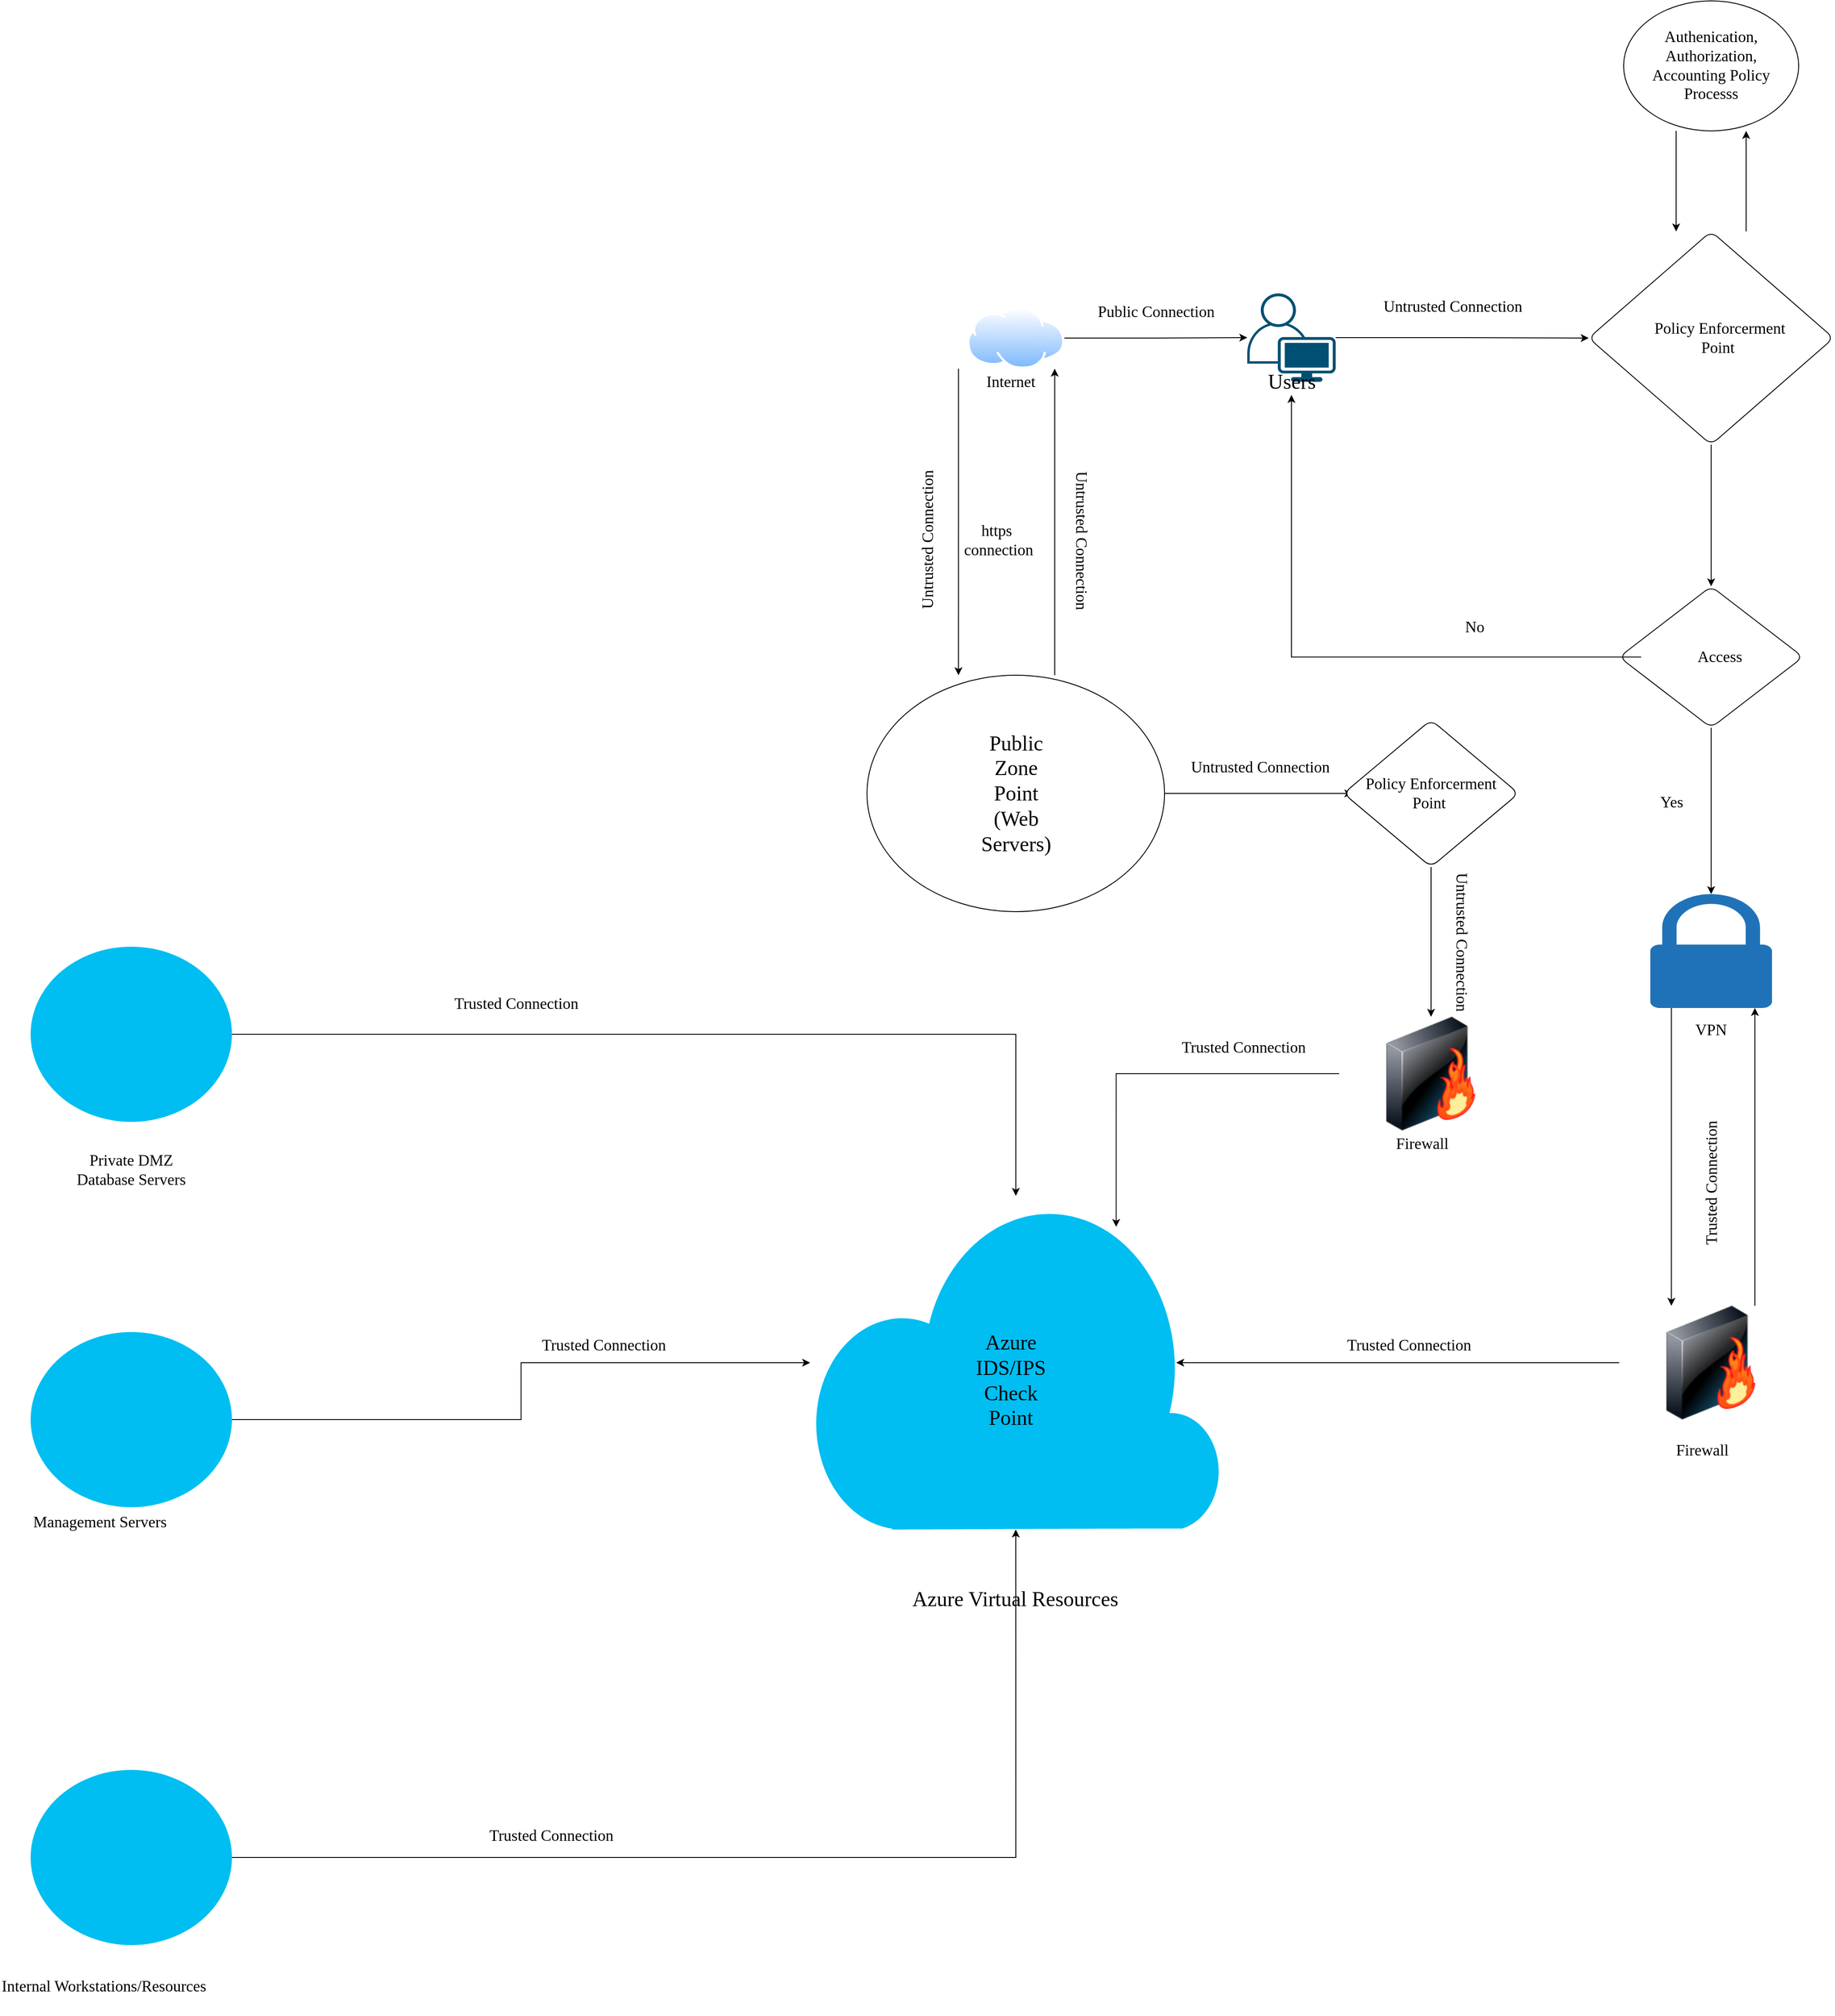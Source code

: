 <mxfile version="24.2.5" type="github">
  <diagram name="Page-1" id="52a04d89-c75d-2922-d76d-85b35f80e030">
    <mxGraphModel dx="4405" dy="2458" grid="1" gridSize="10" guides="1" tooltips="1" connect="1" arrows="1" fold="1" page="1" pageScale="1" pageWidth="1100" pageHeight="850" background="none" math="0" shadow="0">
      <root>
        <mxCell id="0" />
        <mxCell id="1" parent="0" />
        <mxCell id="3csDo20T_HW6M1ZZTiB5-7" value="" style="edgeStyle=orthogonalEdgeStyle;rounded=0;orthogonalLoop=1;jettySize=auto;html=1;" edge="1" parent="1" source="6sU9U3ZxSKF4zSMgwB_Y-1" target="3csDo20T_HW6M1ZZTiB5-6">
          <mxGeometry relative="1" as="geometry" />
        </mxCell>
        <mxCell id="6sU9U3ZxSKF4zSMgwB_Y-1" value="" style="points=[[0.35,0,0],[0.98,0.51,0],[1,0.71,0],[0.67,1,0],[0,0.795,0],[0,0.65,0]];verticalLabelPosition=bottom;sketch=0;html=1;verticalAlign=top;aspect=fixed;align=center;pointerEvents=1;shape=mxgraph.cisco19.user;fillColor=#005073;strokeColor=none;" parent="1" vertex="1">
          <mxGeometry x="350" y="324" width="101" height="101" as="geometry" />
        </mxCell>
        <mxCell id="6sU9U3ZxSKF4zSMgwB_Y-2" value="&lt;font face=&quot;Comic Sans MS&quot; style=&quot;font-size: 24px;&quot;&gt;Users&lt;/font&gt;" style="text;strokeColor=none;align=center;fillColor=none;html=1;verticalAlign=middle;whiteSpace=wrap;rounded=0;" parent="1" vertex="1">
          <mxGeometry x="355.5" y="410" width="90" height="30" as="geometry" />
        </mxCell>
        <mxCell id="3csDo20T_HW6M1ZZTiB5-3" style="edgeStyle=orthogonalEdgeStyle;rounded=0;orthogonalLoop=1;jettySize=auto;html=1;" edge="1" parent="1" source="3csDo20T_HW6M1ZZTiB5-1" target="6sU9U3ZxSKF4zSMgwB_Y-1">
          <mxGeometry relative="1" as="geometry" />
        </mxCell>
        <mxCell id="3csDo20T_HW6M1ZZTiB5-56" style="edgeStyle=orthogonalEdgeStyle;rounded=0;orthogonalLoop=1;jettySize=auto;html=1;entryX=0.5;entryY=0;entryDx=0;entryDy=0;" edge="1" parent="1">
          <mxGeometry relative="1" as="geometry">
            <mxPoint x="20.055" y="410" as="sourcePoint" />
            <mxPoint x="20.05" y="760" as="targetPoint" />
          </mxGeometry>
        </mxCell>
        <mxCell id="3csDo20T_HW6M1ZZTiB5-1" value="" style="image;aspect=fixed;perimeter=ellipsePerimeter;html=1;align=center;shadow=0;dashed=0;spacingTop=3;image=img/lib/active_directory/internet_cloud.svg;" vertex="1" parent="1">
          <mxGeometry x="30" y="340" width="111.11" height="70" as="geometry" />
        </mxCell>
        <mxCell id="3csDo20T_HW6M1ZZTiB5-2" value="&lt;font face=&quot;Comic Sans MS&quot; style=&quot;font-size: 18px;&quot;&gt;Internet&lt;/font&gt;" style="text;strokeColor=none;align=center;fillColor=none;html=1;verticalAlign=middle;whiteSpace=wrap;rounded=0;" vertex="1" parent="1">
          <mxGeometry x="20" y="410" width="120" height="30" as="geometry" />
        </mxCell>
        <mxCell id="3csDo20T_HW6M1ZZTiB5-4" value="&lt;font style=&quot;font-size: 18px;&quot; face=&quot;Comic Sans MS&quot;&gt;Public Connection&lt;/font&gt;" style="text;strokeColor=none;align=center;fillColor=none;html=1;verticalAlign=middle;whiteSpace=wrap;rounded=0;" vertex="1" parent="1">
          <mxGeometry x="141.11" y="330" width="210" height="30" as="geometry" />
        </mxCell>
        <mxCell id="3csDo20T_HW6M1ZZTiB5-12" value="" style="edgeStyle=orthogonalEdgeStyle;rounded=0;orthogonalLoop=1;jettySize=auto;html=1;" edge="1" parent="1">
          <mxGeometry relative="1" as="geometry">
            <mxPoint x="920" y="253.25" as="sourcePoint" />
            <mxPoint x="920" y="138.5" as="targetPoint" />
          </mxGeometry>
        </mxCell>
        <mxCell id="3csDo20T_HW6M1ZZTiB5-18" value="" style="edgeStyle=orthogonalEdgeStyle;rounded=0;orthogonalLoop=1;jettySize=auto;html=1;" edge="1" parent="1" source="3csDo20T_HW6M1ZZTiB5-6" target="3csDo20T_HW6M1ZZTiB5-17">
          <mxGeometry relative="1" as="geometry" />
        </mxCell>
        <mxCell id="3csDo20T_HW6M1ZZTiB5-6" value="" style="rhombus;whiteSpace=wrap;html=1;verticalAlign=top;sketch=0;pointerEvents=1;rounded=1;" vertex="1" parent="1">
          <mxGeometry x="740" y="253.25" width="280" height="243.5" as="geometry" />
        </mxCell>
        <mxCell id="3csDo20T_HW6M1ZZTiB5-9" value="&lt;font face=&quot;Comic Sans MS&quot;&gt;&lt;span style=&quot;font-size: 18px;&quot;&gt;Policy Enforcerment Point&amp;nbsp;&lt;/span&gt;&lt;/font&gt;" style="text;strokeColor=none;align=center;fillColor=none;html=1;verticalAlign=middle;whiteSpace=wrap;rounded=0;" vertex="1" parent="1">
          <mxGeometry x="800" y="364.5" width="180" height="20" as="geometry" />
        </mxCell>
        <mxCell id="3csDo20T_HW6M1ZZTiB5-16" style="edgeStyle=orthogonalEdgeStyle;rounded=0;orthogonalLoop=1;jettySize=auto;html=1;entryX=0.5;entryY=0;entryDx=0;entryDy=0;" edge="1" parent="1">
          <mxGeometry relative="1" as="geometry">
            <mxPoint x="840" y="138.5" as="sourcePoint" />
            <mxPoint x="840" y="253.25" as="targetPoint" />
          </mxGeometry>
        </mxCell>
        <mxCell id="3csDo20T_HW6M1ZZTiB5-11" value="" style="ellipse;whiteSpace=wrap;html=1;verticalAlign=top;sketch=0;pointerEvents=1;rounded=1;" vertex="1" parent="1">
          <mxGeometry x="780" y="-10" width="200" height="148.5" as="geometry" />
        </mxCell>
        <mxCell id="3csDo20T_HW6M1ZZTiB5-13" value="&lt;font face=&quot;Comic Sans MS&quot;&gt;&lt;span style=&quot;font-size: 18px;&quot;&gt;Authenication, Authorization, Accounting Policy Processs&lt;/span&gt;&lt;/font&gt;" style="text;strokeColor=none;align=center;fillColor=none;html=1;verticalAlign=middle;whiteSpace=wrap;rounded=0;" vertex="1" parent="1">
          <mxGeometry x="790" y="54.25" width="180" height="20" as="geometry" />
        </mxCell>
        <mxCell id="3csDo20T_HW6M1ZZTiB5-15" value="&lt;font style=&quot;font-size: 18px;&quot; face=&quot;Comic Sans MS&quot;&gt;Untrusted Connection&lt;/font&gt;" style="text;strokeColor=none;align=center;fillColor=none;html=1;verticalAlign=middle;whiteSpace=wrap;rounded=0;" vertex="1" parent="1">
          <mxGeometry x="480" y="324" width="210" height="30" as="geometry" />
        </mxCell>
        <mxCell id="3csDo20T_HW6M1ZZTiB5-24" style="edgeStyle=orthogonalEdgeStyle;rounded=0;orthogonalLoop=1;jettySize=auto;html=1;" edge="1" parent="1" source="3csDo20T_HW6M1ZZTiB5-17" target="3csDo20T_HW6M1ZZTiB5-23">
          <mxGeometry relative="1" as="geometry" />
        </mxCell>
        <mxCell id="3csDo20T_HW6M1ZZTiB5-17" value="" style="rhombus;whiteSpace=wrap;html=1;verticalAlign=top;sketch=0;pointerEvents=1;rounded=1;" vertex="1" parent="1">
          <mxGeometry x="775" y="658.5" width="210" height="161.5" as="geometry" />
        </mxCell>
        <mxCell id="3csDo20T_HW6M1ZZTiB5-20" style="edgeStyle=orthogonalEdgeStyle;rounded=0;orthogonalLoop=1;jettySize=auto;html=1;entryX=0.5;entryY=1;entryDx=0;entryDy=0;" edge="1" parent="1" source="3csDo20T_HW6M1ZZTiB5-19" target="6sU9U3ZxSKF4zSMgwB_Y-2">
          <mxGeometry relative="1" as="geometry" />
        </mxCell>
        <mxCell id="3csDo20T_HW6M1ZZTiB5-19" value="&lt;font face=&quot;Comic Sans MS&quot;&gt;&lt;span style=&quot;font-size: 18px;&quot;&gt;Access&lt;/span&gt;&lt;/font&gt;" style="text;strokeColor=none;align=center;fillColor=none;html=1;verticalAlign=middle;whiteSpace=wrap;rounded=0;" vertex="1" parent="1">
          <mxGeometry x="800" y="729.25" width="180" height="20" as="geometry" />
        </mxCell>
        <mxCell id="3csDo20T_HW6M1ZZTiB5-21" value="&lt;font face=&quot;Comic Sans MS&quot; style=&quot;font-size: 18px;&quot;&gt;No&lt;/font&gt;" style="text;strokeColor=none;align=center;fillColor=none;html=1;verticalAlign=middle;whiteSpace=wrap;rounded=0;" vertex="1" parent="1">
          <mxGeometry x="530" y="690" width="160" height="30" as="geometry" />
        </mxCell>
        <mxCell id="3csDo20T_HW6M1ZZTiB5-23" value="" style="sketch=0;pointerEvents=1;shadow=0;dashed=0;html=1;strokeColor=none;labelPosition=center;verticalLabelPosition=bottom;verticalAlign=top;outlineConnect=0;align=center;shape=mxgraph.office.security.lock_protected;fillColor=#2072B8;" vertex="1" parent="1">
          <mxGeometry x="810.5" y="1010" width="139" height="130" as="geometry" />
        </mxCell>
        <mxCell id="3csDo20T_HW6M1ZZTiB5-25" value="&lt;font face=&quot;Comic Sans MS&quot; style=&quot;font-size: 18px;&quot;&gt;Yes&lt;/font&gt;" style="text;strokeColor=none;align=center;fillColor=none;html=1;verticalAlign=middle;whiteSpace=wrap;rounded=0;" vertex="1" parent="1">
          <mxGeometry x="790" y="890" width="90" height="30" as="geometry" />
        </mxCell>
        <mxCell id="3csDo20T_HW6M1ZZTiB5-29" style="edgeStyle=orthogonalEdgeStyle;rounded=0;orthogonalLoop=1;jettySize=auto;html=1;entryX=0.5;entryY=0;entryDx=0;entryDy=0;" edge="1" parent="1" source="3csDo20T_HW6M1ZZTiB5-23">
          <mxGeometry relative="1" as="geometry">
            <mxPoint x="834.57" y="1180" as="sourcePoint" />
            <mxPoint x="834.57" y="1480" as="targetPoint" />
            <Array as="points">
              <mxPoint x="835" y="1310" />
            </Array>
          </mxGeometry>
        </mxCell>
        <mxCell id="3csDo20T_HW6M1ZZTiB5-26" value="&lt;font face=&quot;Comic Sans MS&quot; style=&quot;font-size: 18px;&quot;&gt;VPN&lt;/font&gt;" style="text;strokeColor=none;align=center;fillColor=none;html=1;verticalAlign=middle;whiteSpace=wrap;rounded=0;" vertex="1" parent="1">
          <mxGeometry x="800" y="1150" width="160" height="30" as="geometry" />
        </mxCell>
        <mxCell id="3csDo20T_HW6M1ZZTiB5-28" style="edgeStyle=orthogonalEdgeStyle;rounded=0;orthogonalLoop=1;jettySize=auto;html=1;" edge="1" parent="1">
          <mxGeometry relative="1" as="geometry">
            <mxPoint x="930.0" y="1480" as="sourcePoint" />
            <mxPoint x="930.0" y="1140" as="targetPoint" />
          </mxGeometry>
        </mxCell>
        <mxCell id="3csDo20T_HW6M1ZZTiB5-27" value="" style="image;html=1;image=img/lib/clip_art/networking/Firewall-page1_128x128.png" vertex="1" parent="1">
          <mxGeometry x="775" y="1480" width="210" height="130" as="geometry" />
        </mxCell>
        <mxCell id="3csDo20T_HW6M1ZZTiB5-30" value="&lt;font face=&quot;Comic Sans MS&quot; style=&quot;font-size: 18px;&quot;&gt;Firewall&lt;/font&gt;" style="text;strokeColor=none;align=center;fillColor=none;html=1;verticalAlign=middle;whiteSpace=wrap;rounded=0;" vertex="1" parent="1">
          <mxGeometry x="790" y="1630" width="160" height="30" as="geometry" />
        </mxCell>
        <mxCell id="3csDo20T_HW6M1ZZTiB5-33" value="" style="verticalLabelPosition=bottom;html=1;verticalAlign=top;align=center;strokeColor=none;fillColor=#00BEF2;shape=mxgraph.azure.cloud;" vertex="1" parent="1">
          <mxGeometry x="-149.45" y="1354.5" width="470" height="381" as="geometry" />
        </mxCell>
        <mxCell id="3csDo20T_HW6M1ZZTiB5-34" style="edgeStyle=orthogonalEdgeStyle;rounded=0;orthogonalLoop=1;jettySize=auto;html=1;entryX=0.89;entryY=0.5;entryDx=0;entryDy=0;entryPerimeter=0;" edge="1" parent="1" source="3csDo20T_HW6M1ZZTiB5-27" target="3csDo20T_HW6M1ZZTiB5-33">
          <mxGeometry relative="1" as="geometry" />
        </mxCell>
        <mxCell id="3csDo20T_HW6M1ZZTiB5-35" value="&lt;font face=&quot;Comic Sans MS&quot; style=&quot;font-size: 24px;&quot;&gt;Azure Virtual Resources&lt;/font&gt;" style="text;strokeColor=none;align=center;fillColor=none;html=1;verticalAlign=middle;whiteSpace=wrap;rounded=0;" vertex="1" parent="1">
          <mxGeometry x="-96.67" y="1750" width="364.44" height="130" as="geometry" />
        </mxCell>
        <mxCell id="3csDo20T_HW6M1ZZTiB5-45" style="edgeStyle=orthogonalEdgeStyle;rounded=0;orthogonalLoop=1;jettySize=auto;html=1;" edge="1" parent="1" source="3csDo20T_HW6M1ZZTiB5-36" target="3csDo20T_HW6M1ZZTiB5-33">
          <mxGeometry relative="1" as="geometry" />
        </mxCell>
        <mxCell id="3csDo20T_HW6M1ZZTiB5-36" value="" style="ellipse;whiteSpace=wrap;html=1;verticalAlign=top;fillColor=#00BEF2;strokeColor=none;" vertex="1" parent="1">
          <mxGeometry x="-1040" y="1070" width="230" height="200" as="geometry" />
        </mxCell>
        <mxCell id="3csDo20T_HW6M1ZZTiB5-38" value="&lt;font face=&quot;Comic Sans MS&quot;&gt;&lt;span style=&quot;font-size: 18px;&quot;&gt;Private DMZ Database Servers&lt;/span&gt;&lt;/font&gt;" style="text;strokeColor=none;align=center;fillColor=none;html=1;verticalAlign=middle;whiteSpace=wrap;rounded=0;" vertex="1" parent="1">
          <mxGeometry x="-1005" y="1310" width="160" height="30" as="geometry" />
        </mxCell>
        <mxCell id="3csDo20T_HW6M1ZZTiB5-44" style="edgeStyle=orthogonalEdgeStyle;rounded=0;orthogonalLoop=1;jettySize=auto;html=1;" edge="1" parent="1" source="3csDo20T_HW6M1ZZTiB5-39" target="3csDo20T_HW6M1ZZTiB5-33">
          <mxGeometry relative="1" as="geometry" />
        </mxCell>
        <mxCell id="3csDo20T_HW6M1ZZTiB5-39" value="" style="ellipse;whiteSpace=wrap;html=1;verticalAlign=top;fillColor=#00BEF2;strokeColor=none;" vertex="1" parent="1">
          <mxGeometry x="-1040" y="1510" width="230" height="200" as="geometry" />
        </mxCell>
        <mxCell id="3csDo20T_HW6M1ZZTiB5-40" value="&lt;div style=&quot;text-align: center;&quot;&gt;&lt;span style=&quot;background-color: initial; font-size: 18px;&quot;&gt;&lt;font face=&quot;Comic Sans MS&quot;&gt;&amp;nbsp; &amp;nbsp; &amp;nbsp; &amp;nbsp; Management Servers&amp;nbsp;&lt;/font&gt;&lt;/span&gt;&lt;/div&gt;" style="text;whiteSpace=wrap;html=1;" vertex="1" parent="1">
          <mxGeometry x="-1075" y="1710" width="300" height="50" as="geometry" />
        </mxCell>
        <mxCell id="3csDo20T_HW6M1ZZTiB5-41" value="" style="ellipse;whiteSpace=wrap;html=1;verticalAlign=top;fillColor=#00BEF2;strokeColor=none;" vertex="1" parent="1">
          <mxGeometry x="-1040" y="2010" width="230" height="200" as="geometry" />
        </mxCell>
        <mxCell id="3csDo20T_HW6M1ZZTiB5-42" value="&lt;div style=&quot;text-align: center;&quot;&gt;&lt;font face=&quot;Comic Sans MS&quot;&gt;&lt;span style=&quot;font-size: 18px;&quot;&gt;Internal Workstations/Resources&lt;/span&gt;&lt;/font&gt;&lt;/div&gt;" style="text;whiteSpace=wrap;html=1;" vertex="1" parent="1">
          <mxGeometry x="-1075" y="2240" width="300" height="50" as="geometry" />
        </mxCell>
        <mxCell id="3csDo20T_HW6M1ZZTiB5-43" style="edgeStyle=orthogonalEdgeStyle;rounded=0;orthogonalLoop=1;jettySize=auto;html=1;entryX=0.5;entryY=1;entryDx=0;entryDy=0;entryPerimeter=0;" edge="1" parent="1" source="3csDo20T_HW6M1ZZTiB5-41" target="3csDo20T_HW6M1ZZTiB5-33">
          <mxGeometry relative="1" as="geometry" />
        </mxCell>
        <mxCell id="3csDo20T_HW6M1ZZTiB5-46" value="&lt;font style=&quot;font-size: 18px;&quot; face=&quot;Comic Sans MS&quot;&gt;Trusted Connection&lt;/font&gt;" style="text;strokeColor=none;align=center;fillColor=none;html=1;verticalAlign=middle;whiteSpace=wrap;rounded=0;" vertex="1" parent="1">
          <mxGeometry x="-590" y="1120" width="210" height="30" as="geometry" />
        </mxCell>
        <mxCell id="3csDo20T_HW6M1ZZTiB5-48" value="&lt;font style=&quot;font-size: 18px;&quot; face=&quot;Comic Sans MS&quot;&gt;Trusted Connection&lt;/font&gt;" style="text;strokeColor=none;align=center;fillColor=none;html=1;verticalAlign=middle;whiteSpace=wrap;rounded=0;" vertex="1" parent="1">
          <mxGeometry x="-490" y="1510" width="210" height="30" as="geometry" />
        </mxCell>
        <mxCell id="3csDo20T_HW6M1ZZTiB5-49" value="&lt;font style=&quot;font-size: 18px;&quot; face=&quot;Comic Sans MS&quot;&gt;Trusted Connection&lt;/font&gt;" style="text;strokeColor=none;align=center;fillColor=none;html=1;verticalAlign=middle;whiteSpace=wrap;rounded=0;" vertex="1" parent="1">
          <mxGeometry x="-550" y="2070" width="210" height="30" as="geometry" />
        </mxCell>
        <mxCell id="3csDo20T_HW6M1ZZTiB5-50" value="&lt;font style=&quot;font-size: 18px;&quot; face=&quot;Comic Sans MS&quot;&gt;Trusted Connection&lt;/font&gt;" style="text;strokeColor=none;align=center;fillColor=none;html=1;verticalAlign=middle;whiteSpace=wrap;rounded=0;" vertex="1" parent="1">
          <mxGeometry x="430" y="1510" width="210" height="30" as="geometry" />
        </mxCell>
        <mxCell id="3csDo20T_HW6M1ZZTiB5-51" value="&lt;font style=&quot;font-size: 24px;&quot; face=&quot;Comic Sans MS&quot;&gt;Azure IDS/IPS Check Point&lt;/font&gt;" style="text;strokeColor=none;align=center;fillColor=none;html=1;verticalAlign=middle;whiteSpace=wrap;rounded=0;" vertex="1" parent="1">
          <mxGeometry x="50" y="1550" width="60" height="30" as="geometry" />
        </mxCell>
        <mxCell id="3csDo20T_HW6M1ZZTiB5-57" style="edgeStyle=orthogonalEdgeStyle;rounded=0;orthogonalLoop=1;jettySize=auto;html=1;entryX=0.5;entryY=1;entryDx=0;entryDy=0;" edge="1" parent="1">
          <mxGeometry relative="1" as="geometry">
            <mxPoint x="130.0" y="760" as="sourcePoint" />
            <mxPoint x="130.005" y="410" as="targetPoint" />
          </mxGeometry>
        </mxCell>
        <mxCell id="3csDo20T_HW6M1ZZTiB5-67" style="edgeStyle=orthogonalEdgeStyle;rounded=0;orthogonalLoop=1;jettySize=auto;html=1;entryX=0;entryY=0.5;entryDx=0;entryDy=0;" edge="1" parent="1" source="3csDo20T_HW6M1ZZTiB5-53" target="3csDo20T_HW6M1ZZTiB5-66">
          <mxGeometry relative="1" as="geometry" />
        </mxCell>
        <mxCell id="3csDo20T_HW6M1ZZTiB5-53" value="" style="ellipse;whiteSpace=wrap;html=1;verticalAlign=top;labelBackgroundColor=default;shadow=0;dashed=0;spacingTop=3;" vertex="1" parent="1">
          <mxGeometry x="-84.45" y="760" width="340" height="270" as="geometry" />
        </mxCell>
        <mxCell id="3csDo20T_HW6M1ZZTiB5-55" value="&lt;font style=&quot;font-size: 24px;&quot; face=&quot;Comic Sans MS&quot;&gt;Public Zone Point (Web Servers)&lt;/font&gt;" style="text;strokeColor=none;align=center;fillColor=none;html=1;verticalAlign=middle;whiteSpace=wrap;rounded=0;" vertex="1" parent="1">
          <mxGeometry x="55.55" y="880" width="60" height="30" as="geometry" />
        </mxCell>
        <mxCell id="3csDo20T_HW6M1ZZTiB5-58" value="&lt;font style=&quot;font-size: 18px;&quot; face=&quot;Comic Sans MS&quot;&gt;https&amp;nbsp;&lt;/font&gt;&lt;div&gt;&lt;font style=&quot;font-size: 18px;&quot; face=&quot;Comic Sans MS&quot;&gt;connection&lt;/font&gt;&lt;/div&gt;" style="text;strokeColor=none;align=center;fillColor=none;html=1;verticalAlign=middle;whiteSpace=wrap;rounded=0;" vertex="1" parent="1">
          <mxGeometry x="-39" y="591" width="210" height="30" as="geometry" />
        </mxCell>
        <mxCell id="3csDo20T_HW6M1ZZTiB5-60" value="&lt;font style=&quot;font-size: 18px;&quot; face=&quot;Comic Sans MS&quot;&gt;Untrusted Connection&lt;/font&gt;" style="text;strokeColor=none;align=center;fillColor=none;html=1;verticalAlign=middle;whiteSpace=wrap;rounded=0;rotation=-90;" vertex="1" parent="1">
          <mxGeometry x="-120" y="590" width="210" height="30" as="geometry" />
        </mxCell>
        <mxCell id="3csDo20T_HW6M1ZZTiB5-62" value="&lt;font style=&quot;font-size: 18px;&quot; face=&quot;Comic Sans MS&quot;&gt;Untrusted Connection&lt;/font&gt;" style="text;strokeColor=none;align=center;fillColor=none;html=1;verticalAlign=middle;whiteSpace=wrap;rounded=0;rotation=90;" vertex="1" parent="1">
          <mxGeometry x="55.55" y="591" width="210" height="30" as="geometry" />
        </mxCell>
        <mxCell id="3csDo20T_HW6M1ZZTiB5-72" style="edgeStyle=orthogonalEdgeStyle;rounded=0;orthogonalLoop=1;jettySize=auto;html=1;entryX=0.5;entryY=0;entryDx=0;entryDy=0;" edge="1" parent="1" source="3csDo20T_HW6M1ZZTiB5-65" target="3csDo20T_HW6M1ZZTiB5-69">
          <mxGeometry relative="1" as="geometry" />
        </mxCell>
        <mxCell id="3csDo20T_HW6M1ZZTiB5-65" value="" style="rhombus;whiteSpace=wrap;html=1;verticalAlign=top;sketch=0;pointerEvents=1;rounded=1;" vertex="1" parent="1">
          <mxGeometry x="460" y="811" width="200" height="168" as="geometry" />
        </mxCell>
        <mxCell id="3csDo20T_HW6M1ZZTiB5-66" value="&lt;font face=&quot;Comic Sans MS&quot;&gt;&lt;span style=&quot;font-size: 18px;&quot;&gt;Policy Enforcerment Point&amp;nbsp;&lt;/span&gt;&lt;/font&gt;" style="text;strokeColor=none;align=center;fillColor=none;html=1;verticalAlign=middle;whiteSpace=wrap;rounded=0;" vertex="1" parent="1">
          <mxGeometry x="470" y="885" width="180" height="20" as="geometry" />
        </mxCell>
        <mxCell id="3csDo20T_HW6M1ZZTiB5-69" value="" style="image;html=1;image=img/lib/clip_art/networking/Firewall-page1_128x128.png" vertex="1" parent="1">
          <mxGeometry x="455" y="1150" width="210" height="130" as="geometry" />
        </mxCell>
        <mxCell id="3csDo20T_HW6M1ZZTiB5-70" value="&lt;font face=&quot;Comic Sans MS&quot; style=&quot;font-size: 18px;&quot;&gt;Firewall&lt;/font&gt;" style="text;strokeColor=none;align=center;fillColor=none;html=1;verticalAlign=middle;whiteSpace=wrap;rounded=0;" vertex="1" parent="1">
          <mxGeometry x="470" y="1280" width="160" height="30" as="geometry" />
        </mxCell>
        <mxCell id="3csDo20T_HW6M1ZZTiB5-71" style="edgeStyle=orthogonalEdgeStyle;rounded=0;orthogonalLoop=1;jettySize=auto;html=1;entryX=0.744;entryY=0.093;entryDx=0;entryDy=0;entryPerimeter=0;" edge="1" parent="1" source="3csDo20T_HW6M1ZZTiB5-69" target="3csDo20T_HW6M1ZZTiB5-33">
          <mxGeometry relative="1" as="geometry" />
        </mxCell>
        <mxCell id="3csDo20T_HW6M1ZZTiB5-73" value="&lt;font style=&quot;font-size: 18px;&quot; face=&quot;Comic Sans MS&quot;&gt;Untrusted Connection&lt;/font&gt;" style="text;strokeColor=none;align=center;fillColor=none;html=1;verticalAlign=middle;whiteSpace=wrap;rounded=0;rotation=0;" vertex="1" parent="1">
          <mxGeometry x="260" y="850" width="210" height="30" as="geometry" />
        </mxCell>
        <mxCell id="3csDo20T_HW6M1ZZTiB5-74" value="&lt;font style=&quot;font-size: 18px;&quot; face=&quot;Comic Sans MS&quot;&gt;Trusted Connection&lt;/font&gt;" style="text;strokeColor=none;align=center;fillColor=none;html=1;verticalAlign=middle;whiteSpace=wrap;rounded=0;" vertex="1" parent="1">
          <mxGeometry x="241" y="1170" width="210" height="30" as="geometry" />
        </mxCell>
        <mxCell id="3csDo20T_HW6M1ZZTiB5-75" value="&lt;font style=&quot;font-size: 18px;&quot; face=&quot;Comic Sans MS&quot;&gt;Untrusted Connection&lt;/font&gt;" style="text;strokeColor=none;align=center;fillColor=none;html=1;verticalAlign=middle;whiteSpace=wrap;rounded=0;rotation=90;" vertex="1" parent="1">
          <mxGeometry x="490" y="1050" width="210" height="30" as="geometry" />
        </mxCell>
        <mxCell id="3csDo20T_HW6M1ZZTiB5-76" value="&lt;font style=&quot;font-size: 18px;&quot; face=&quot;Comic Sans MS&quot;&gt;Trusted Connection&lt;/font&gt;" style="text;strokeColor=none;align=center;fillColor=none;html=1;verticalAlign=middle;whiteSpace=wrap;rounded=0;rotation=-90;" vertex="1" parent="1">
          <mxGeometry x="775" y="1324.5" width="210" height="30" as="geometry" />
        </mxCell>
      </root>
    </mxGraphModel>
  </diagram>
</mxfile>
